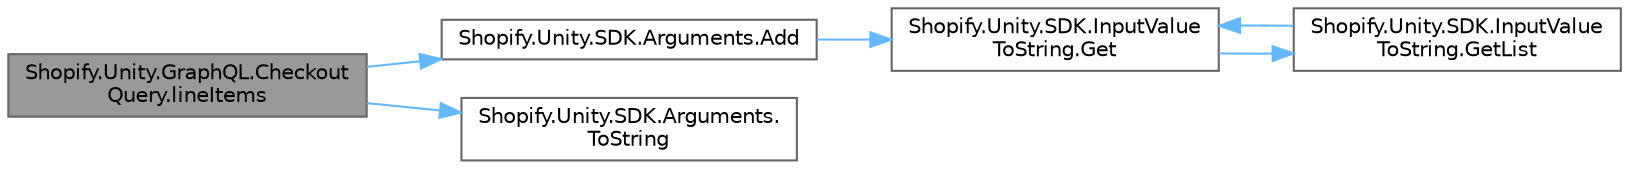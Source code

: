 digraph "Shopify.Unity.GraphQL.CheckoutQuery.lineItems"
{
 // LATEX_PDF_SIZE
  bgcolor="transparent";
  edge [fontname=Helvetica,fontsize=10,labelfontname=Helvetica,labelfontsize=10];
  node [fontname=Helvetica,fontsize=10,shape=box,height=0.2,width=0.4];
  rankdir="LR";
  Node1 [id="Node000001",label="Shopify.Unity.GraphQL.Checkout\lQuery.lineItems",height=0.2,width=0.4,color="gray40", fillcolor="grey60", style="filled", fontcolor="black",tooltip="A list of line item objects, each one containing information about an item in the checkout."];
  Node1 -> Node2 [id="edge1_Node000001_Node000002",color="steelblue1",style="solid",tooltip=" "];
  Node2 [id="Node000002",label="Shopify.Unity.SDK.Arguments.Add",height=0.2,width=0.4,color="grey40", fillcolor="white", style="filled",URL="$class_shopify_1_1_unity_1_1_s_d_k_1_1_arguments.html#abef16f302c9cace9158afd6dd9f1443a",tooltip="Adds an argument."];
  Node2 -> Node3 [id="edge2_Node000002_Node000003",color="steelblue1",style="solid",tooltip=" "];
  Node3 [id="Node000003",label="Shopify.Unity.SDK.InputValue\lToString.Get",height=0.2,width=0.4,color="grey40", fillcolor="white", style="filled",URL="$class_shopify_1_1_unity_1_1_s_d_k_1_1_input_value_to_string.html#a9e322e30591200883a1bd0ea67f28bf7",tooltip="Converts a C# value/object to a GraphQL string value/object."];
  Node3 -> Node4 [id="edge3_Node000003_Node000004",color="steelblue1",style="solid",tooltip=" "];
  Node4 [id="Node000004",label="Shopify.Unity.SDK.InputValue\lToString.GetList",height=0.2,width=0.4,color="grey40", fillcolor="white", style="filled",URL="$class_shopify_1_1_unity_1_1_s_d_k_1_1_input_value_to_string.html#a85551896f4b72b9c5a12f79527837600",tooltip="Returns a string representing a GraphQL list from a C# iteratable object implementing IList."];
  Node4 -> Node3 [id="edge4_Node000004_Node000003",color="steelblue1",style="solid",tooltip=" "];
  Node1 -> Node5 [id="edge5_Node000001_Node000005",color="steelblue1",style="solid",tooltip=" "];
  Node5 [id="Node000005",label="Shopify.Unity.SDK.Arguments.\lToString",height=0.2,width=0.4,color="grey40", fillcolor="white", style="filled",URL="$class_shopify_1_1_unity_1_1_s_d_k_1_1_arguments.html#af3b78af577470733593464dd4ebd344c",tooltip="Returns a string that is the a GraphQL argument list."];
}
